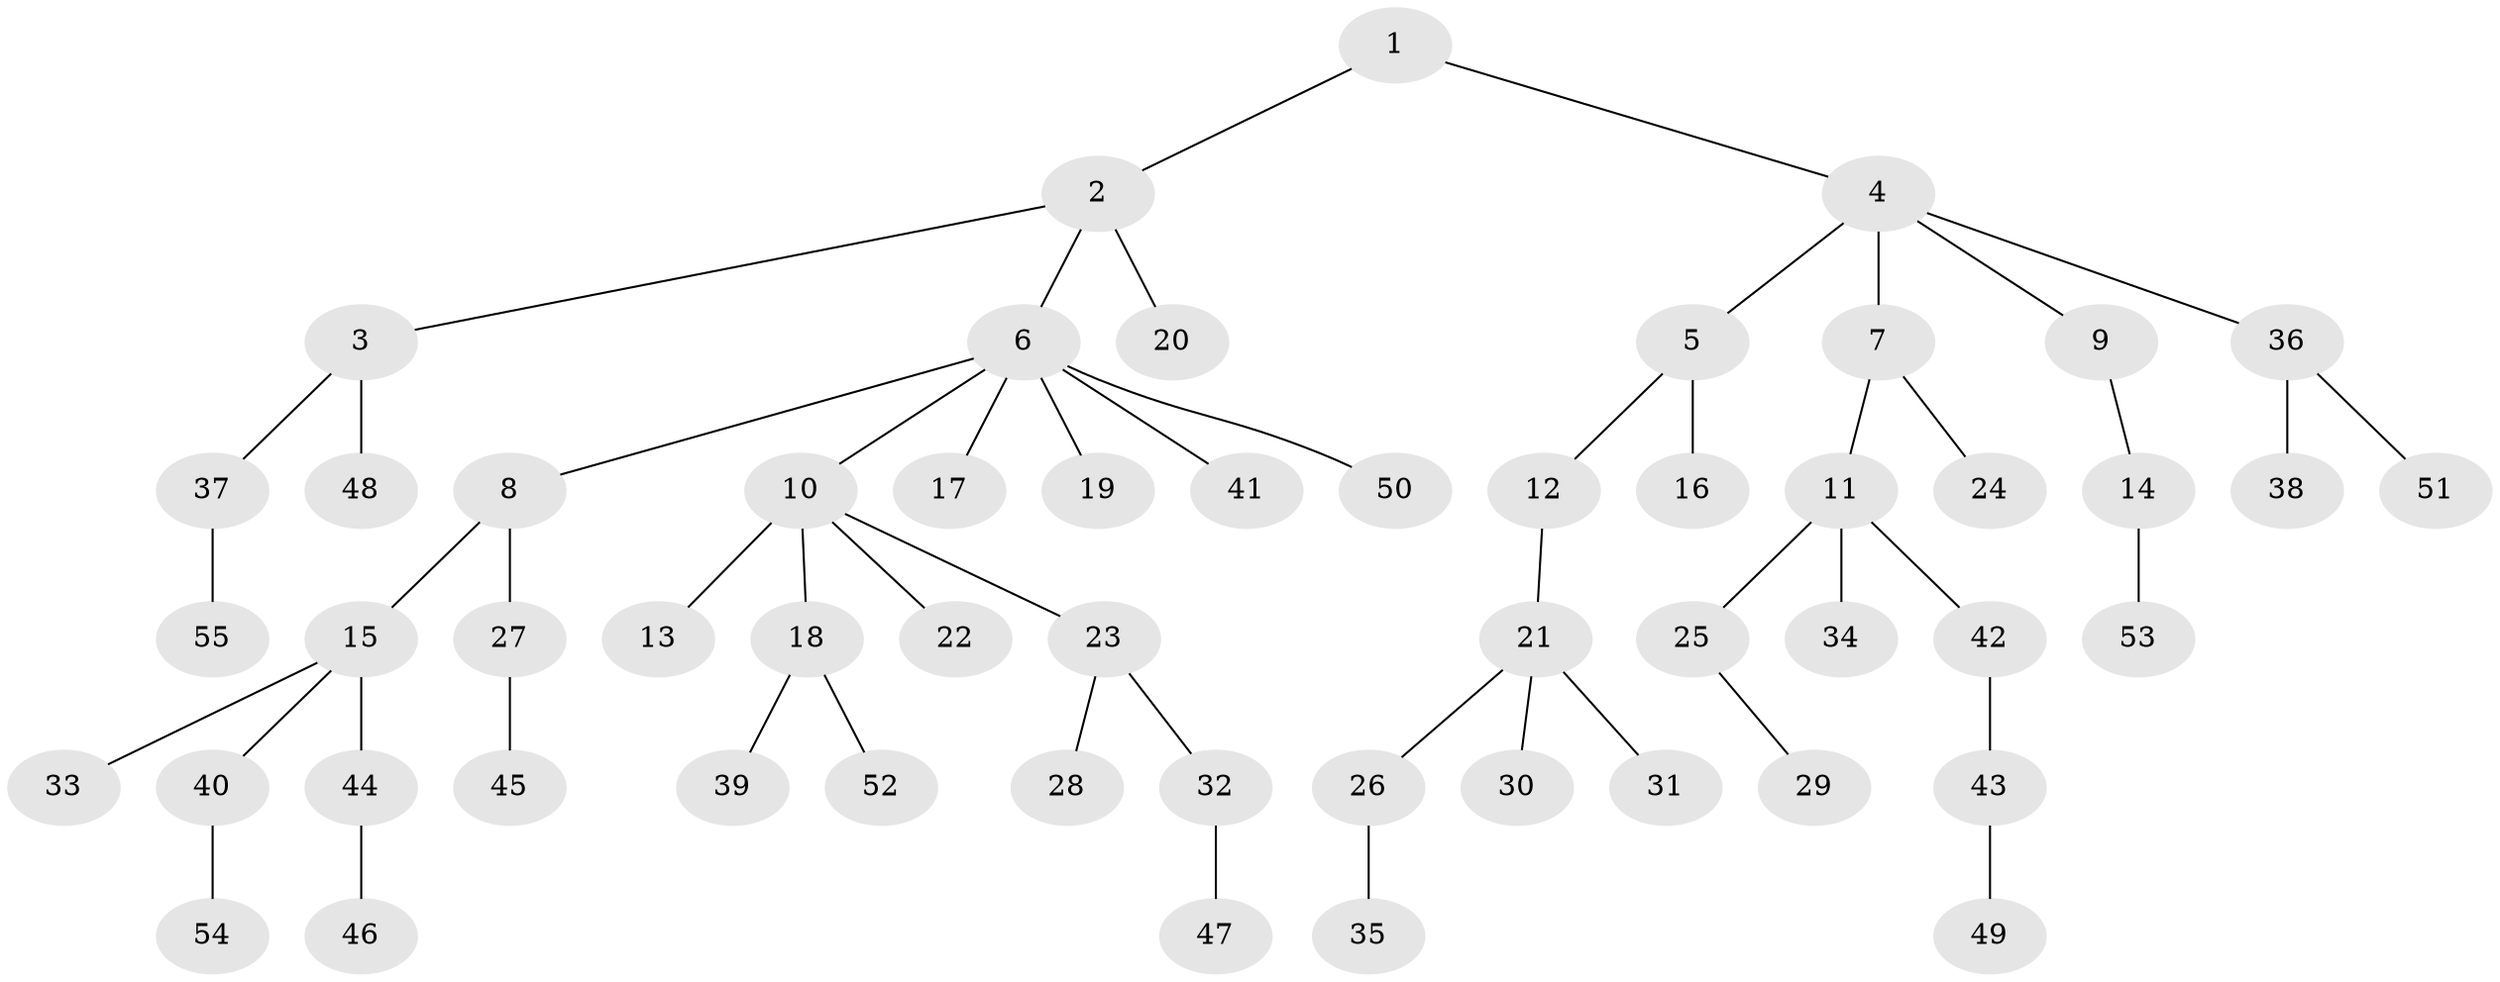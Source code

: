 // Generated by graph-tools (version 1.1) at 2025/15/03/09/25 04:15:20]
// undirected, 55 vertices, 54 edges
graph export_dot {
graph [start="1"]
  node [color=gray90,style=filled];
  1;
  2;
  3;
  4;
  5;
  6;
  7;
  8;
  9;
  10;
  11;
  12;
  13;
  14;
  15;
  16;
  17;
  18;
  19;
  20;
  21;
  22;
  23;
  24;
  25;
  26;
  27;
  28;
  29;
  30;
  31;
  32;
  33;
  34;
  35;
  36;
  37;
  38;
  39;
  40;
  41;
  42;
  43;
  44;
  45;
  46;
  47;
  48;
  49;
  50;
  51;
  52;
  53;
  54;
  55;
  1 -- 2;
  1 -- 4;
  2 -- 3;
  2 -- 6;
  2 -- 20;
  3 -- 37;
  3 -- 48;
  4 -- 5;
  4 -- 7;
  4 -- 9;
  4 -- 36;
  5 -- 12;
  5 -- 16;
  6 -- 8;
  6 -- 10;
  6 -- 17;
  6 -- 19;
  6 -- 41;
  6 -- 50;
  7 -- 11;
  7 -- 24;
  8 -- 15;
  8 -- 27;
  9 -- 14;
  10 -- 13;
  10 -- 18;
  10 -- 22;
  10 -- 23;
  11 -- 25;
  11 -- 34;
  11 -- 42;
  12 -- 21;
  14 -- 53;
  15 -- 33;
  15 -- 40;
  15 -- 44;
  18 -- 39;
  18 -- 52;
  21 -- 26;
  21 -- 30;
  21 -- 31;
  23 -- 28;
  23 -- 32;
  25 -- 29;
  26 -- 35;
  27 -- 45;
  32 -- 47;
  36 -- 38;
  36 -- 51;
  37 -- 55;
  40 -- 54;
  42 -- 43;
  43 -- 49;
  44 -- 46;
}
